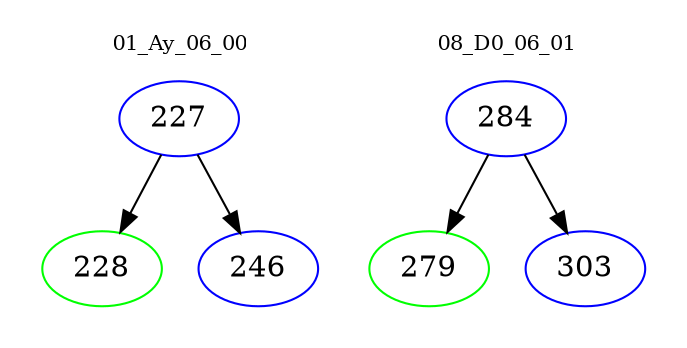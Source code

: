 digraph{
subgraph cluster_0 {
color = white
label = "01_Ay_06_00";
fontsize=10;
T0_227 [label="227", color="blue"]
T0_227 -> T0_228 [color="black"]
T0_228 [label="228", color="green"]
T0_227 -> T0_246 [color="black"]
T0_246 [label="246", color="blue"]
}
subgraph cluster_1 {
color = white
label = "08_D0_06_01";
fontsize=10;
T1_284 [label="284", color="blue"]
T1_284 -> T1_279 [color="black"]
T1_279 [label="279", color="green"]
T1_284 -> T1_303 [color="black"]
T1_303 [label="303", color="blue"]
}
}
